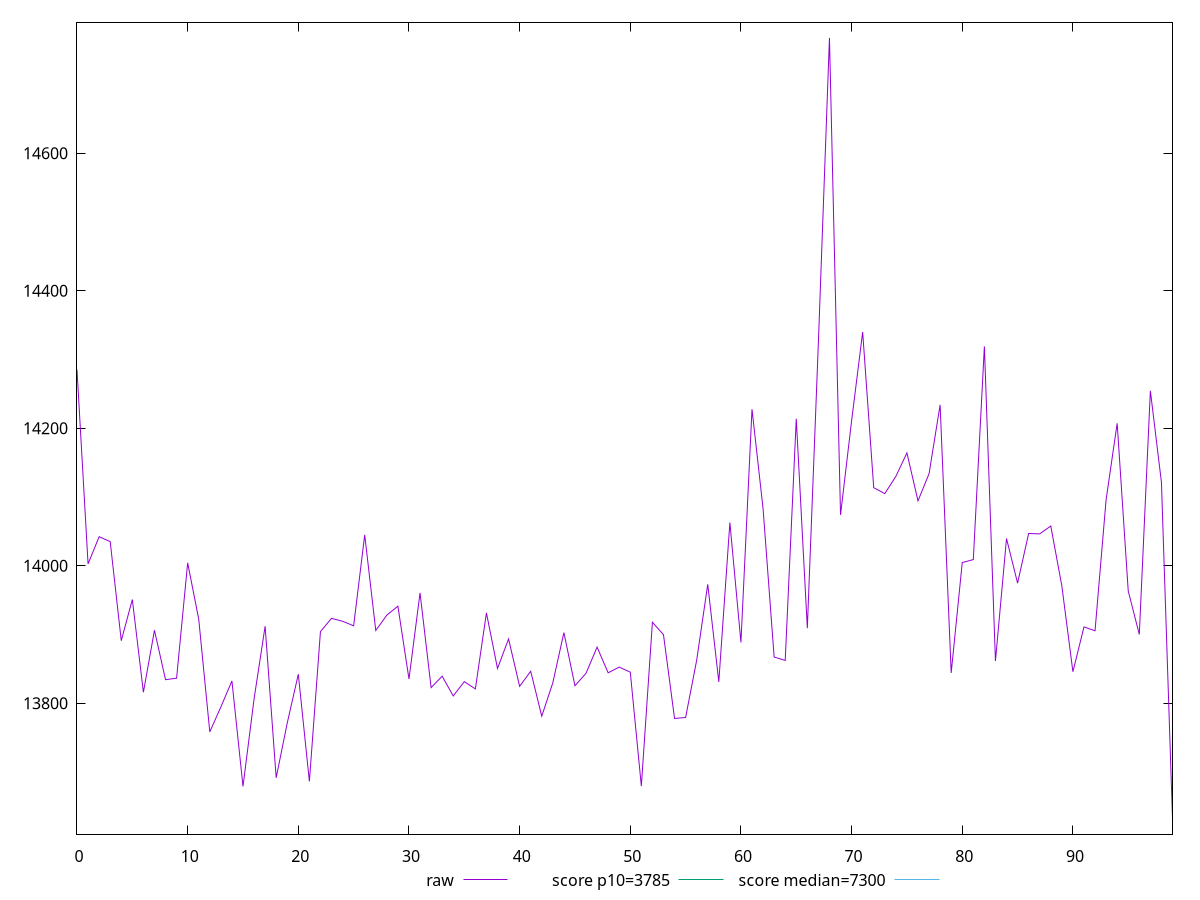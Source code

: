 reset

$raw <<EOF
0 14285.262499999997
1 14002.885999999997
2 14042.405999999999
3 14035.276999999998
4 13891.144999999997
5 13951.035499999998
6 13816.138499999997
7 13906.316499999999
8 13834.4559
9 13836.5825
10 14004.332000000002
11 13922.521000000004
12 13758.580750000001
13 13794.724500000002
14 13832.638999999996
15 13679.2123
16 13806.236
17 13912.190000000002
18 13691.75445
19 13771.5065
20 13842.387000000002
21 13686.475449999998
22 13904.393
23 13923.6265
24 13919.434999999998
25 13912.765
26 14045.046500000002
27 13906.006999999998
28 13928.371500000001
29 13941.319999999998
30 13835.447999999997
31 13960.629999999997
32 13822.952999999998
33 13839.5334
34 13810.785
35 13831.605799999998
36 13821.042
37 13931.5775
38 13850.762000000002
39 13893.647499999995
40 13824.739599999997
41 13846.687999999998
42 13781.346000000001
43 13829.948999999997
44 13902.885000000002
45 13825.621700000003
46 13843.830399999997
47 13881.801499999998
48 13844.471499999996
49 13852.7406
50 13845.384000000002
51 13679.68005
52 13917.989000000001
53 13899.918
54 13778.009499999998
55 13779.454000000003
56 13862.68
57 13973.121499999997
58 13831.3618
59 14062.998000000001
60 13888.62
61 14227.807500000003
62 14083.225999999999
63 13867.408599999999
64 13862.463799999998
65 14213.955999999998
66 13909.40335
67 14325.420999999998
68 14767.921999999999
69 14074.212450000003
70 14210.776999999998
71 14340.082999999999
72 14113.663500000002
73 14105.058999999997
74 14130.181500000002
75 14164.238
76 14094.5435
77 14134.053
78 14234.165
79 13844.274800000001
80 14004.785
81 14009.157
82 14319.315999999995
83 13861.631700000002
84 14039.77
85 13974.881000000001
86 14047.129
87 14046.491000000004
88 14057.983
89 13970.778899999998
90 13845.95265
91 13911.155499999999
92 13905.615999999998
93 14096.231499999998
94 14207.318999999996
95 13963.46225
96 13900.296150000002
97 14254.603999999998
98 14121.712000000001
99 13632.506999999998
EOF

set key outside below
set xrange [0:99]
set yrange [13609.798699999998:14790.630299999999]
set trange [13609.798699999998:14790.630299999999]
set terminal svg size 640, 500 enhanced background rgb 'white'
set output "report_00018_2021-02-10T15-25-16.877Z/interactive/samples/pages+cached/raw/values.svg"

plot $raw title "raw" with line, \
     3785 title "score p10=3785", \
     7300 title "score median=7300"

reset

